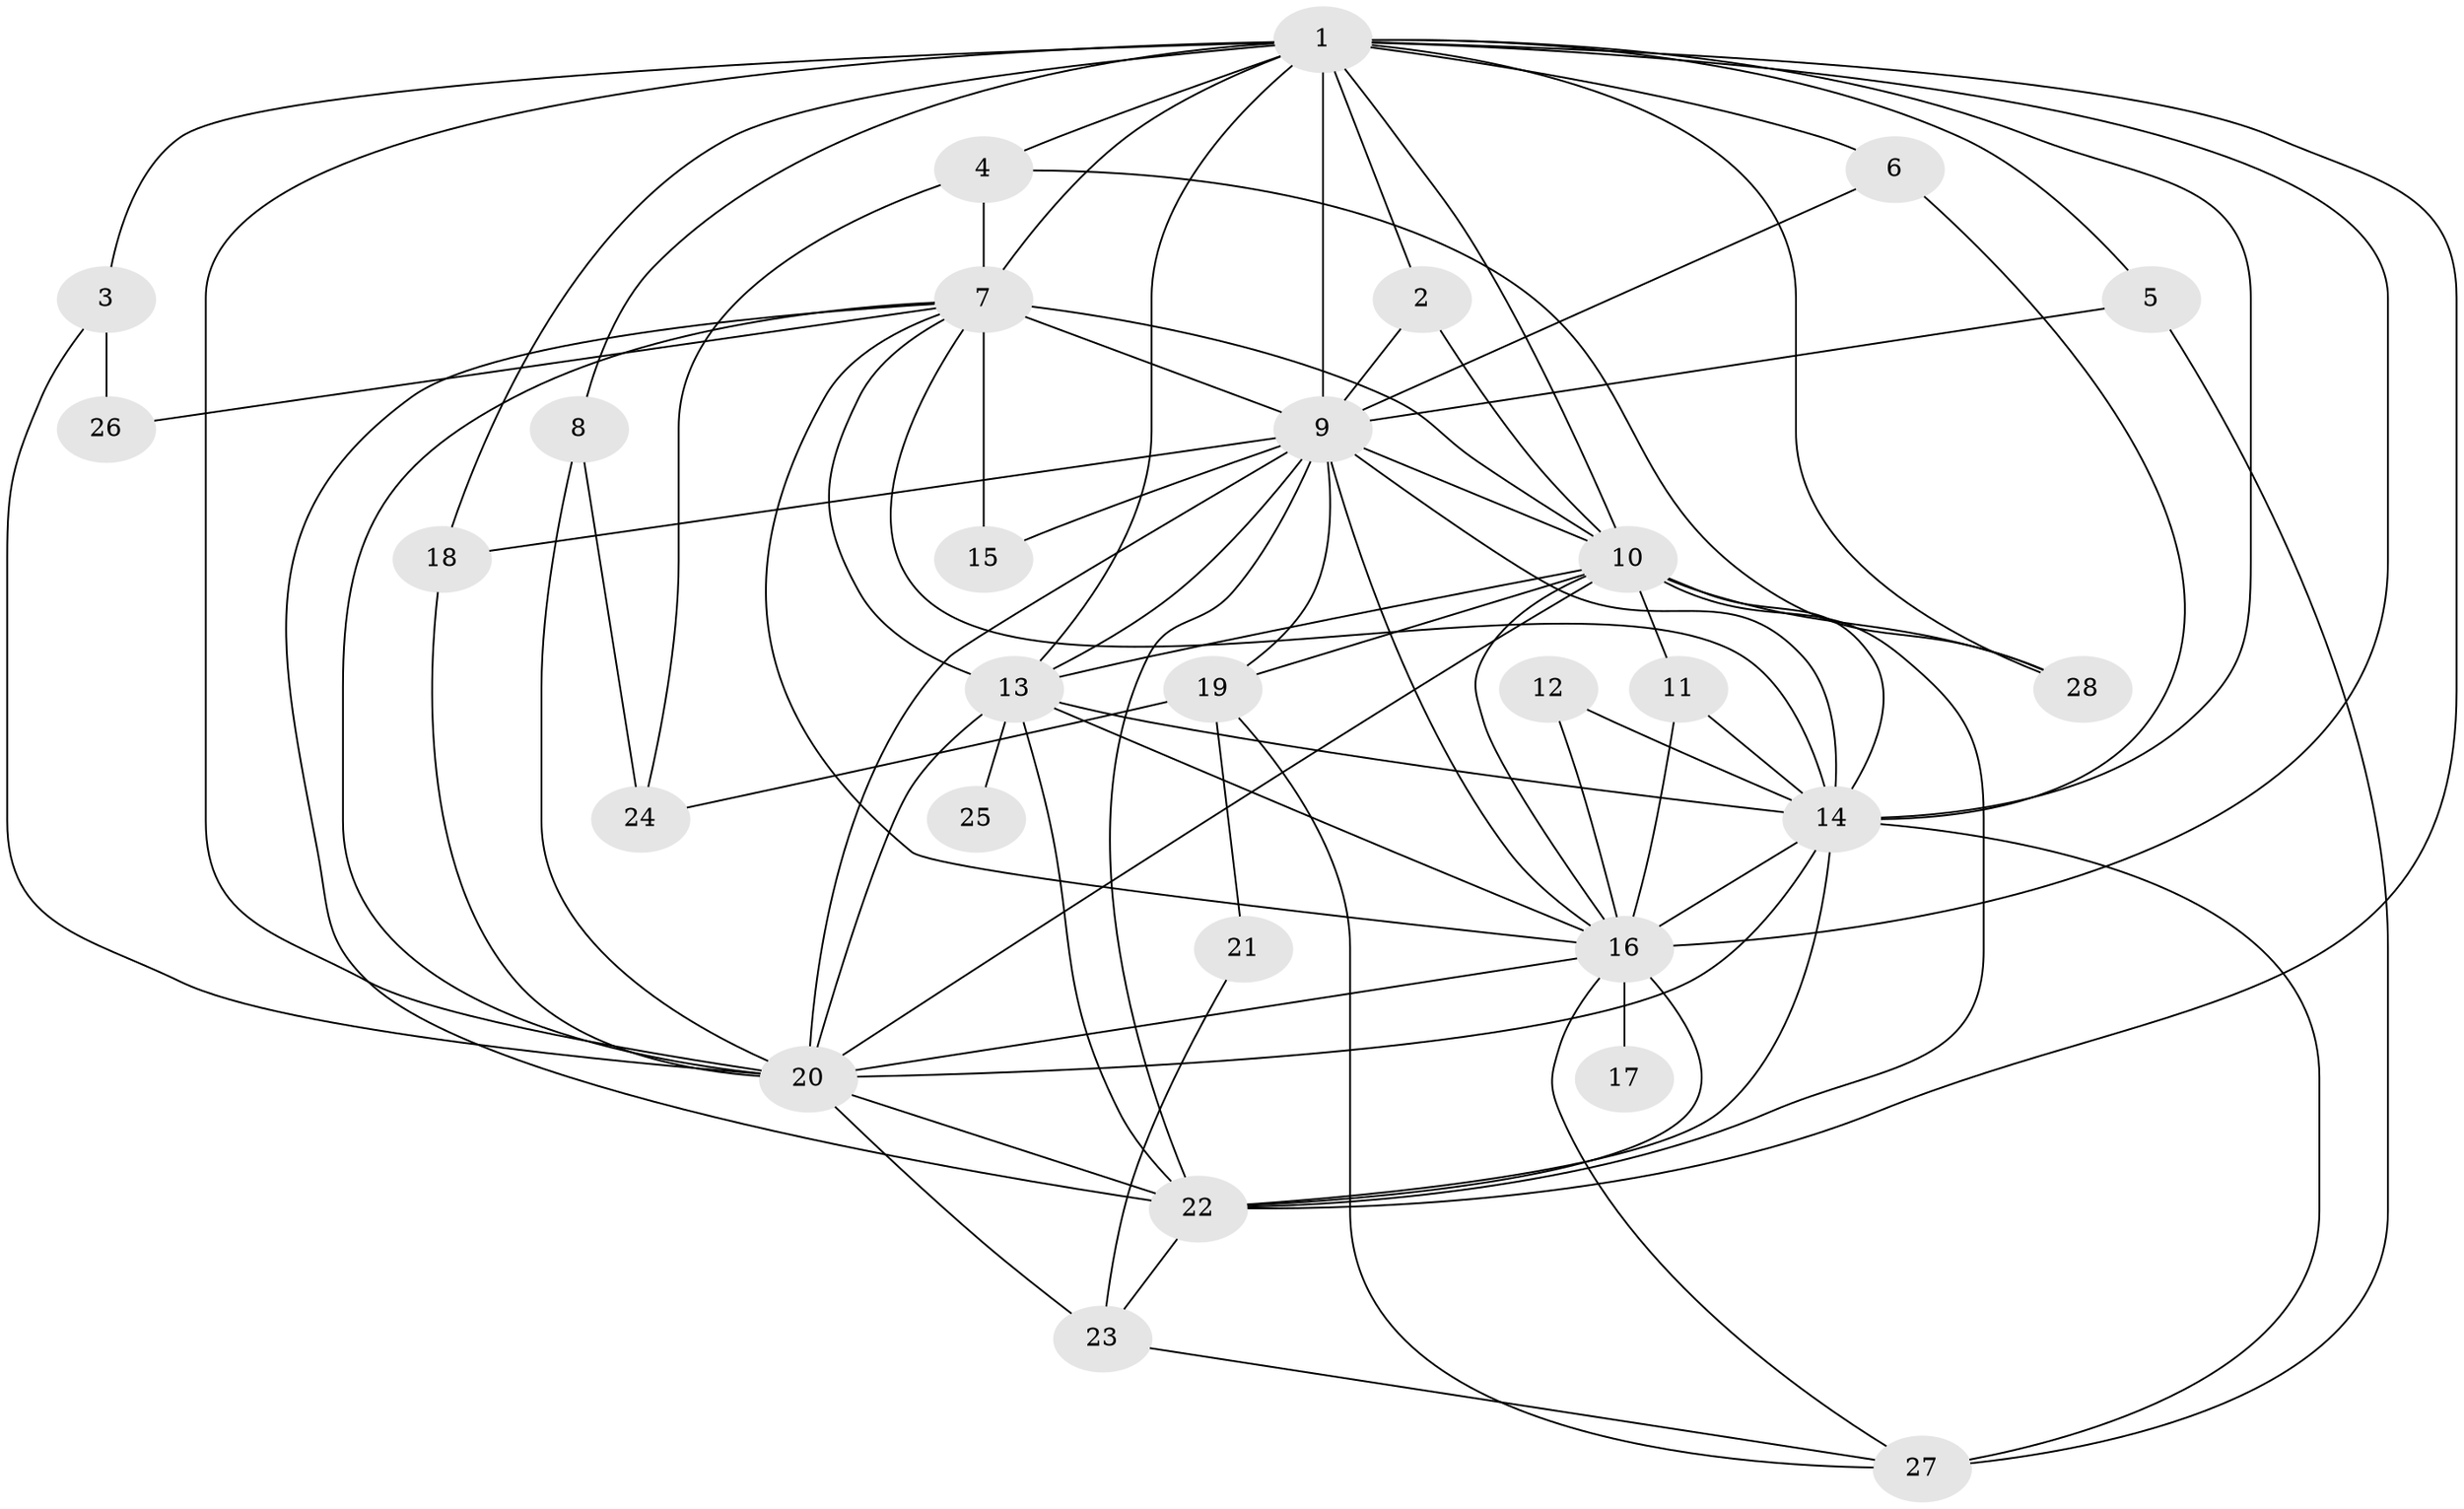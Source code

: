 // original degree distribution, {17: 0.017857142857142856, 16: 0.03571428571428571, 15: 0.03571428571428571, 22: 0.017857142857142856, 20: 0.017857142857142856, 13: 0.03571428571428571, 12: 0.017857142857142856, 4: 0.07142857142857142, 2: 0.5357142857142857, 3: 0.19642857142857142, 6: 0.017857142857142856}
// Generated by graph-tools (version 1.1) at 2025/01/03/09/25 03:01:34]
// undirected, 28 vertices, 81 edges
graph export_dot {
graph [start="1"]
  node [color=gray90,style=filled];
  1;
  2;
  3;
  4;
  5;
  6;
  7;
  8;
  9;
  10;
  11;
  12;
  13;
  14;
  15;
  16;
  17;
  18;
  19;
  20;
  21;
  22;
  23;
  24;
  25;
  26;
  27;
  28;
  1 -- 2 [weight=1.0];
  1 -- 3 [weight=1.0];
  1 -- 4 [weight=1.0];
  1 -- 5 [weight=1.0];
  1 -- 6 [weight=2.0];
  1 -- 7 [weight=4.0];
  1 -- 8 [weight=2.0];
  1 -- 9 [weight=3.0];
  1 -- 10 [weight=3.0];
  1 -- 13 [weight=2.0];
  1 -- 14 [weight=2.0];
  1 -- 16 [weight=3.0];
  1 -- 18 [weight=1.0];
  1 -- 20 [weight=2.0];
  1 -- 22 [weight=2.0];
  1 -- 28 [weight=1.0];
  2 -- 9 [weight=1.0];
  2 -- 10 [weight=1.0];
  3 -- 20 [weight=1.0];
  3 -- 26 [weight=1.0];
  4 -- 7 [weight=1.0];
  4 -- 24 [weight=1.0];
  4 -- 28 [weight=1.0];
  5 -- 9 [weight=1.0];
  5 -- 27 [weight=1.0];
  6 -- 9 [weight=1.0];
  6 -- 14 [weight=1.0];
  7 -- 9 [weight=1.0];
  7 -- 10 [weight=1.0];
  7 -- 13 [weight=1.0];
  7 -- 14 [weight=1.0];
  7 -- 15 [weight=1.0];
  7 -- 16 [weight=1.0];
  7 -- 20 [weight=1.0];
  7 -- 22 [weight=1.0];
  7 -- 26 [weight=2.0];
  8 -- 20 [weight=1.0];
  8 -- 24 [weight=1.0];
  9 -- 10 [weight=2.0];
  9 -- 13 [weight=3.0];
  9 -- 14 [weight=2.0];
  9 -- 15 [weight=1.0];
  9 -- 16 [weight=2.0];
  9 -- 18 [weight=1.0];
  9 -- 19 [weight=1.0];
  9 -- 20 [weight=2.0];
  9 -- 22 [weight=1.0];
  10 -- 11 [weight=1.0];
  10 -- 13 [weight=1.0];
  10 -- 14 [weight=1.0];
  10 -- 16 [weight=1.0];
  10 -- 19 [weight=1.0];
  10 -- 20 [weight=1.0];
  10 -- 22 [weight=2.0];
  10 -- 28 [weight=1.0];
  11 -- 14 [weight=1.0];
  11 -- 16 [weight=1.0];
  12 -- 14 [weight=1.0];
  12 -- 16 [weight=1.0];
  13 -- 14 [weight=1.0];
  13 -- 16 [weight=1.0];
  13 -- 20 [weight=1.0];
  13 -- 22 [weight=1.0];
  13 -- 25 [weight=1.0];
  14 -- 16 [weight=2.0];
  14 -- 20 [weight=1.0];
  14 -- 22 [weight=1.0];
  14 -- 27 [weight=2.0];
  16 -- 17 [weight=1.0];
  16 -- 20 [weight=1.0];
  16 -- 22 [weight=1.0];
  16 -- 27 [weight=1.0];
  18 -- 20 [weight=1.0];
  19 -- 21 [weight=1.0];
  19 -- 24 [weight=1.0];
  19 -- 27 [weight=1.0];
  20 -- 22 [weight=2.0];
  20 -- 23 [weight=1.0];
  21 -- 23 [weight=1.0];
  22 -- 23 [weight=1.0];
  23 -- 27 [weight=1.0];
}
